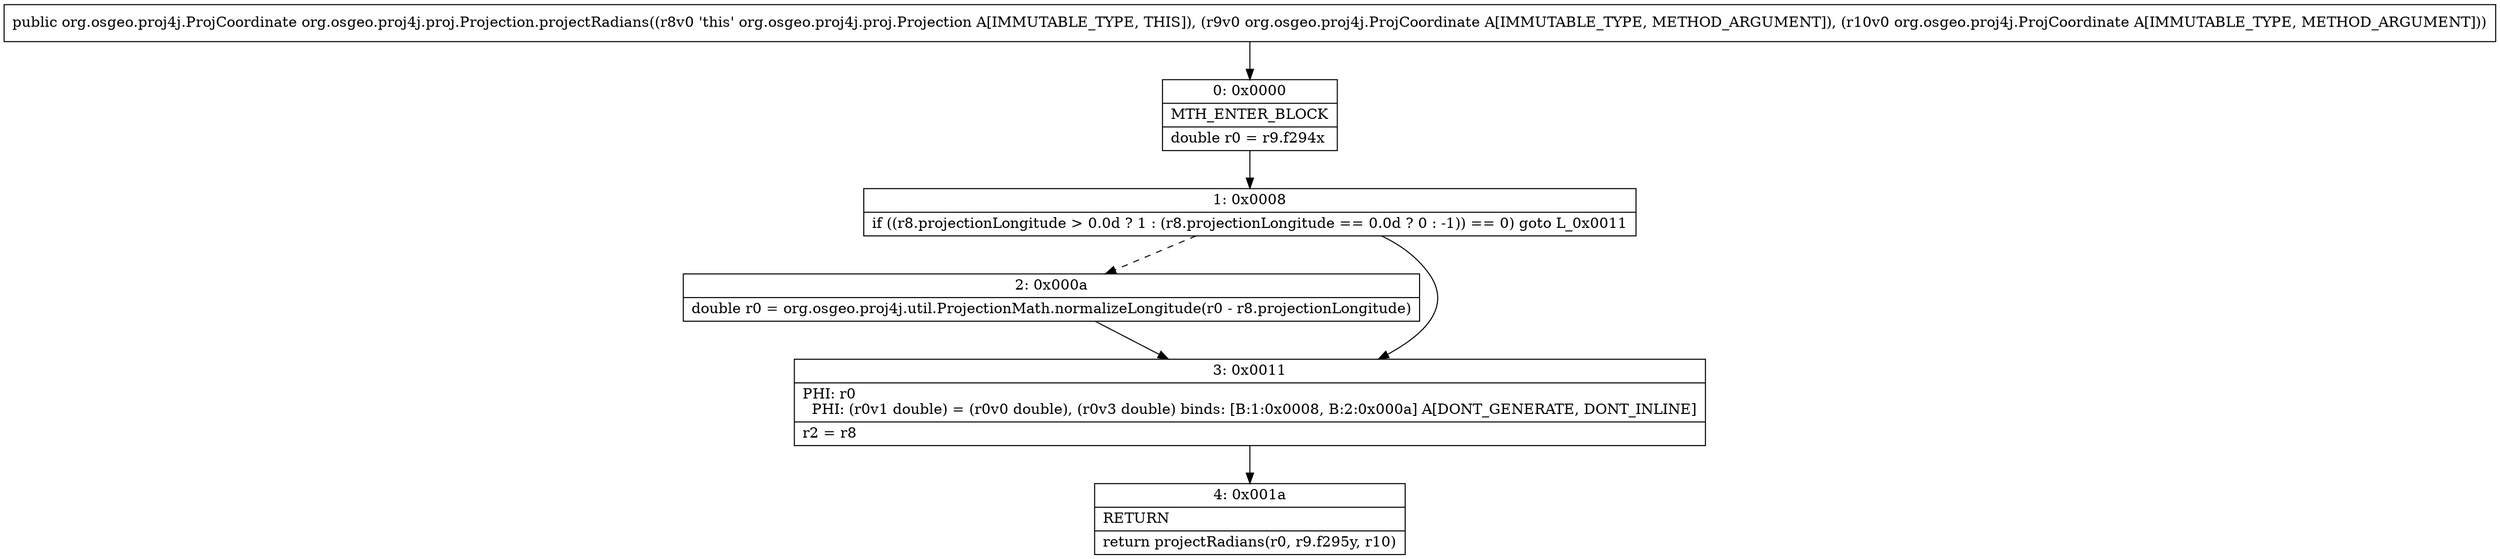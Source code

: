 digraph "CFG fororg.osgeo.proj4j.proj.Projection.projectRadians(Lorg\/osgeo\/proj4j\/ProjCoordinate;Lorg\/osgeo\/proj4j\/ProjCoordinate;)Lorg\/osgeo\/proj4j\/ProjCoordinate;" {
Node_0 [shape=record,label="{0\:\ 0x0000|MTH_ENTER_BLOCK\l|double r0 = r9.f294x\l}"];
Node_1 [shape=record,label="{1\:\ 0x0008|if ((r8.projectionLongitude \> 0.0d ? 1 : (r8.projectionLongitude == 0.0d ? 0 : \-1)) == 0) goto L_0x0011\l}"];
Node_2 [shape=record,label="{2\:\ 0x000a|double r0 = org.osgeo.proj4j.util.ProjectionMath.normalizeLongitude(r0 \- r8.projectionLongitude)\l}"];
Node_3 [shape=record,label="{3\:\ 0x0011|PHI: r0 \l  PHI: (r0v1 double) = (r0v0 double), (r0v3 double) binds: [B:1:0x0008, B:2:0x000a] A[DONT_GENERATE, DONT_INLINE]\l|r2 = r8\l}"];
Node_4 [shape=record,label="{4\:\ 0x001a|RETURN\l|return projectRadians(r0, r9.f295y, r10)\l}"];
MethodNode[shape=record,label="{public org.osgeo.proj4j.ProjCoordinate org.osgeo.proj4j.proj.Projection.projectRadians((r8v0 'this' org.osgeo.proj4j.proj.Projection A[IMMUTABLE_TYPE, THIS]), (r9v0 org.osgeo.proj4j.ProjCoordinate A[IMMUTABLE_TYPE, METHOD_ARGUMENT]), (r10v0 org.osgeo.proj4j.ProjCoordinate A[IMMUTABLE_TYPE, METHOD_ARGUMENT])) }"];
MethodNode -> Node_0;
Node_0 -> Node_1;
Node_1 -> Node_2[style=dashed];
Node_1 -> Node_3;
Node_2 -> Node_3;
Node_3 -> Node_4;
}

